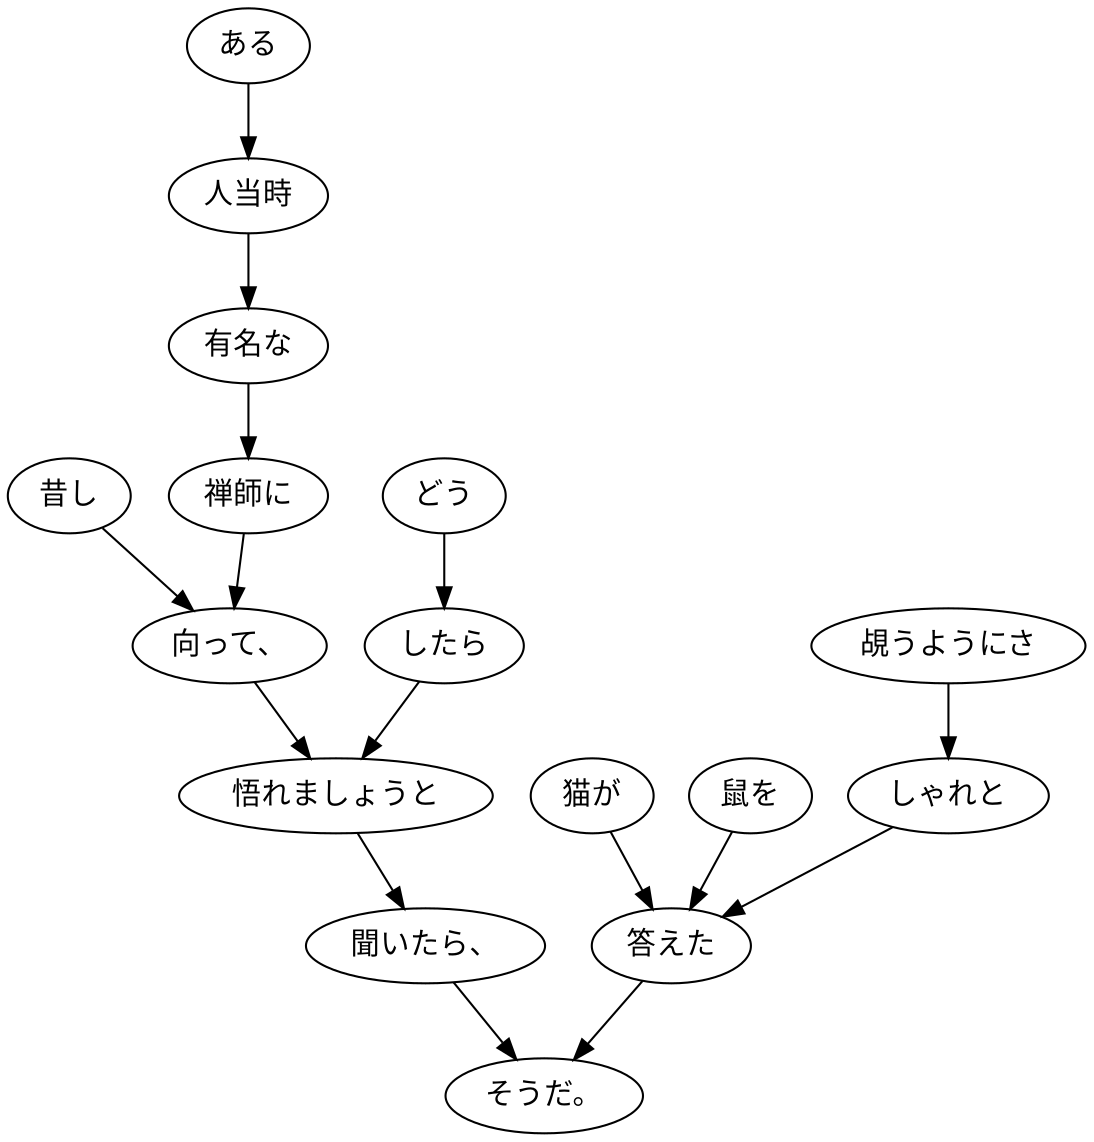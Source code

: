 digraph graph3215 {
	node0 [label="昔し"];
	node1 [label="ある"];
	node2 [label="人当時"];
	node3 [label="有名な"];
	node4 [label="禅師に"];
	node5 [label="向って、"];
	node6 [label="どう"];
	node7 [label="したら"];
	node8 [label="悟れましょうと"];
	node9 [label="聞いたら、"];
	node10 [label="猫が"];
	node11 [label="鼠を"];
	node12 [label="覘うようにさ"];
	node13 [label="しゃれと"];
	node14 [label="答えた"];
	node15 [label="そうだ。"];
	node0 -> node5;
	node1 -> node2;
	node2 -> node3;
	node3 -> node4;
	node4 -> node5;
	node5 -> node8;
	node6 -> node7;
	node7 -> node8;
	node8 -> node9;
	node9 -> node15;
	node10 -> node14;
	node11 -> node14;
	node12 -> node13;
	node13 -> node14;
	node14 -> node15;
}
